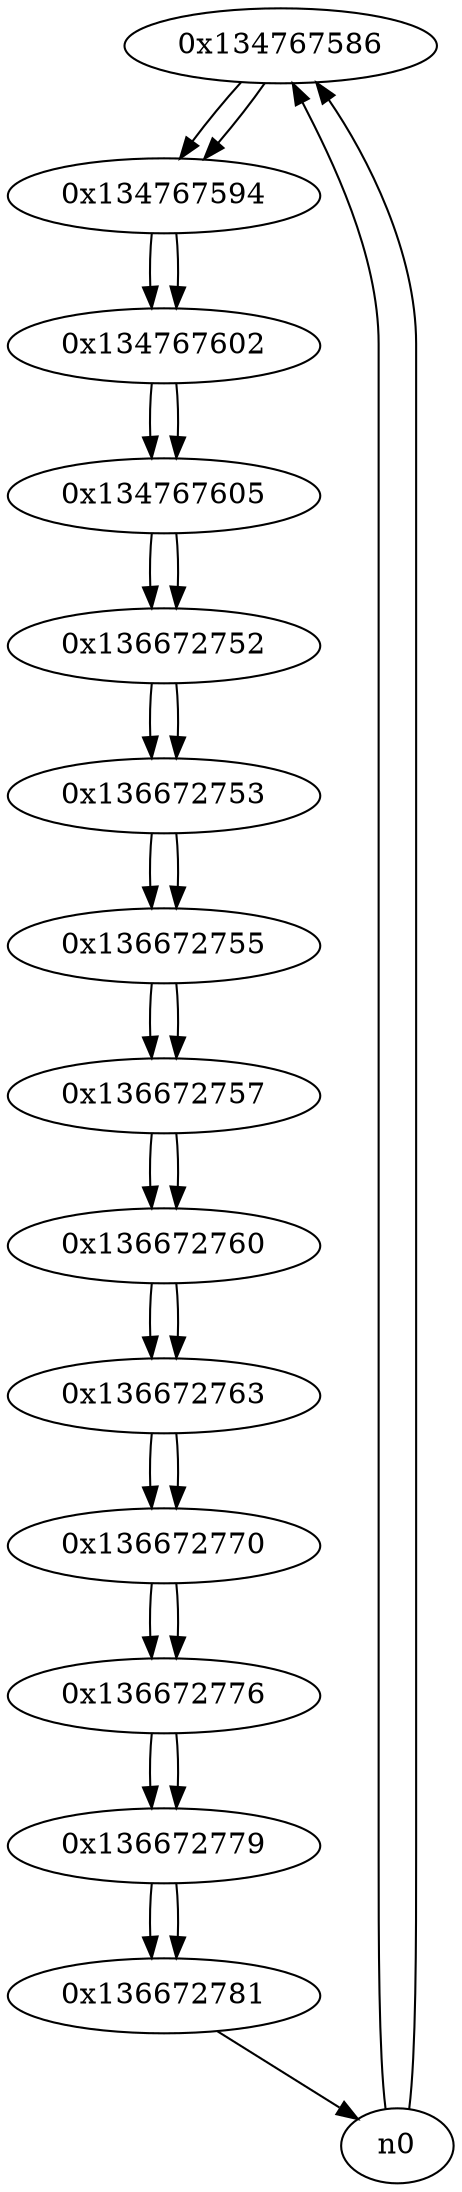 digraph G{
/* nodes */
  n1 [label="0x134767586"]
  n2 [label="0x134767594"]
  n3 [label="0x134767602"]
  n4 [label="0x134767605"]
  n5 [label="0x136672752"]
  n6 [label="0x136672753"]
  n7 [label="0x136672755"]
  n8 [label="0x136672757"]
  n9 [label="0x136672760"]
  n10 [label="0x136672763"]
  n11 [label="0x136672770"]
  n12 [label="0x136672776"]
  n13 [label="0x136672779"]
  n14 [label="0x136672781"]
/* edges */
n1 -> n2;
n0 -> n1;
n0 -> n1;
n2 -> n3;
n1 -> n2;
n3 -> n4;
n2 -> n3;
n4 -> n5;
n3 -> n4;
n5 -> n6;
n4 -> n5;
n6 -> n7;
n5 -> n6;
n7 -> n8;
n6 -> n7;
n8 -> n9;
n7 -> n8;
n9 -> n10;
n8 -> n9;
n10 -> n11;
n9 -> n10;
n11 -> n12;
n10 -> n11;
n12 -> n13;
n11 -> n12;
n13 -> n14;
n12 -> n13;
n14 -> n0;
n13 -> n14;
}
